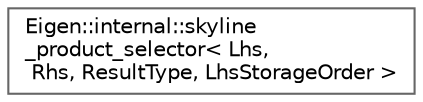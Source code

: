 digraph "类继承关系图"
{
 // LATEX_PDF_SIZE
  bgcolor="transparent";
  edge [fontname=Helvetica,fontsize=10,labelfontname=Helvetica,labelfontsize=10];
  node [fontname=Helvetica,fontsize=10,shape=box,height=0.2,width=0.4];
  rankdir="LR";
  Node0 [id="Node000000",label="Eigen::internal::skyline\l_product_selector\< Lhs,\l Rhs, ResultType, LhsStorageOrder \>",height=0.2,width=0.4,color="grey40", fillcolor="white", style="filled",URL="$struct_eigen_1_1internal_1_1skyline__product__selector.html",tooltip=" "];
}
